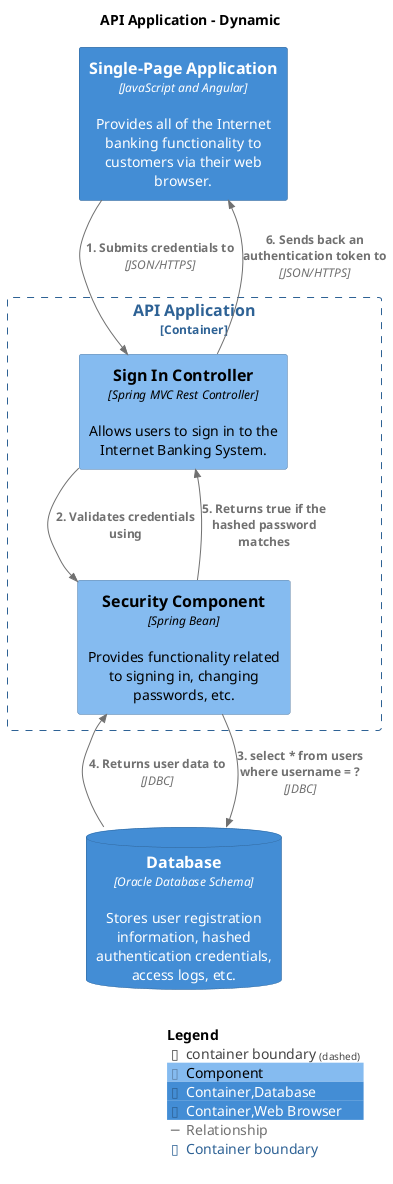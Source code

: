 @startuml
set separator none
title API Application - Dynamic

top to bottom direction

!include <C4/C4>
!include <C4/C4_Context>
!include <C4/C4_Container>
!include <C4/C4_Component>

AddElementTag("Component", $bgColor="#85bbf0", $borderColor="#5d82a8", $fontColor="#000000", $sprite="", $shadowing="")
AddElementTag("Container,Database", $bgColor="#438dd5", $borderColor="#2e6295", $fontColor="#ffffff", $sprite="", $shadowing="")
AddElementTag("Container,Web Browser", $bgColor="#438dd5", $borderColor="#2e6295", $fontColor="#ffffff", $sprite="", $shadowing="")

AddRelTag("Relationship", $textColor="#707070", $lineColor="#707070", $lineStyle = "")

AddBoundaryTag("Container", $bgColor="#ffffff", $borderColor="#2e6295", $fontColor="#2e6295", $shadowing="")

Container_Boundary("InternetBankingSystem.APIApplication_boundary", "API Application", $tags="Container") {
  Component(InternetBankingSystem.APIApplication.SignInController, "Sign In Controller", $techn="Spring MVC Rest Controller", $descr="Allows users to sign in to the Internet Banking System.", $tags="Component", $link="")
  Component(InternetBankingSystem.APIApplication.SecurityComponent, "Security Component", $techn="Spring Bean", $descr="Provides functionality related to signing in, changing passwords, etc.", $tags="Component", $link="")
}

ContainerDb(InternetBankingSystem.Database, "Database", $techn="Oracle Database Schema", $descr="Stores user registration information, hashed authentication credentials, access logs, etc.", $tags="Container,Database", $link="")
Container(InternetBankingSystem.SinglePageApplication, "Single-Page Application", $techn="JavaScript and Angular", $descr="Provides all of the Internet banking functionality to customers via their web browser.", $tags="Container,Web Browser", $link="")

Rel_D(InternetBankingSystem.SinglePageApplication, InternetBankingSystem.APIApplication.SignInController, "1. Submits credentials to", $techn="JSON/HTTPS", $tags="Relationship", $link="")
Rel_D(InternetBankingSystem.APIApplication.SignInController, InternetBankingSystem.APIApplication.SecurityComponent, "2. Validates credentials using", $techn="", $tags="Relationship", $link="")
Rel_D(InternetBankingSystem.APIApplication.SecurityComponent, InternetBankingSystem.Database, "3. select * from users where username = ?", $techn="JDBC", $tags="Relationship", $link="")
Rel_D(InternetBankingSystem.Database, InternetBankingSystem.APIApplication.SecurityComponent, "4. Returns user data to", $techn="JDBC", $tags="Relationship", $link="")
Rel_D(InternetBankingSystem.APIApplication.SecurityComponent, InternetBankingSystem.APIApplication.SignInController, "5. Returns true if the hashed password matches", $techn="", $tags="Relationship", $link="")
Rel_D(InternetBankingSystem.APIApplication.SignInController, InternetBankingSystem.SinglePageApplication, "6. Sends back an authentication token to", $techn="JSON/HTTPS", $tags="Relationship", $link="")

SHOW_LEGEND(true)
@enduml